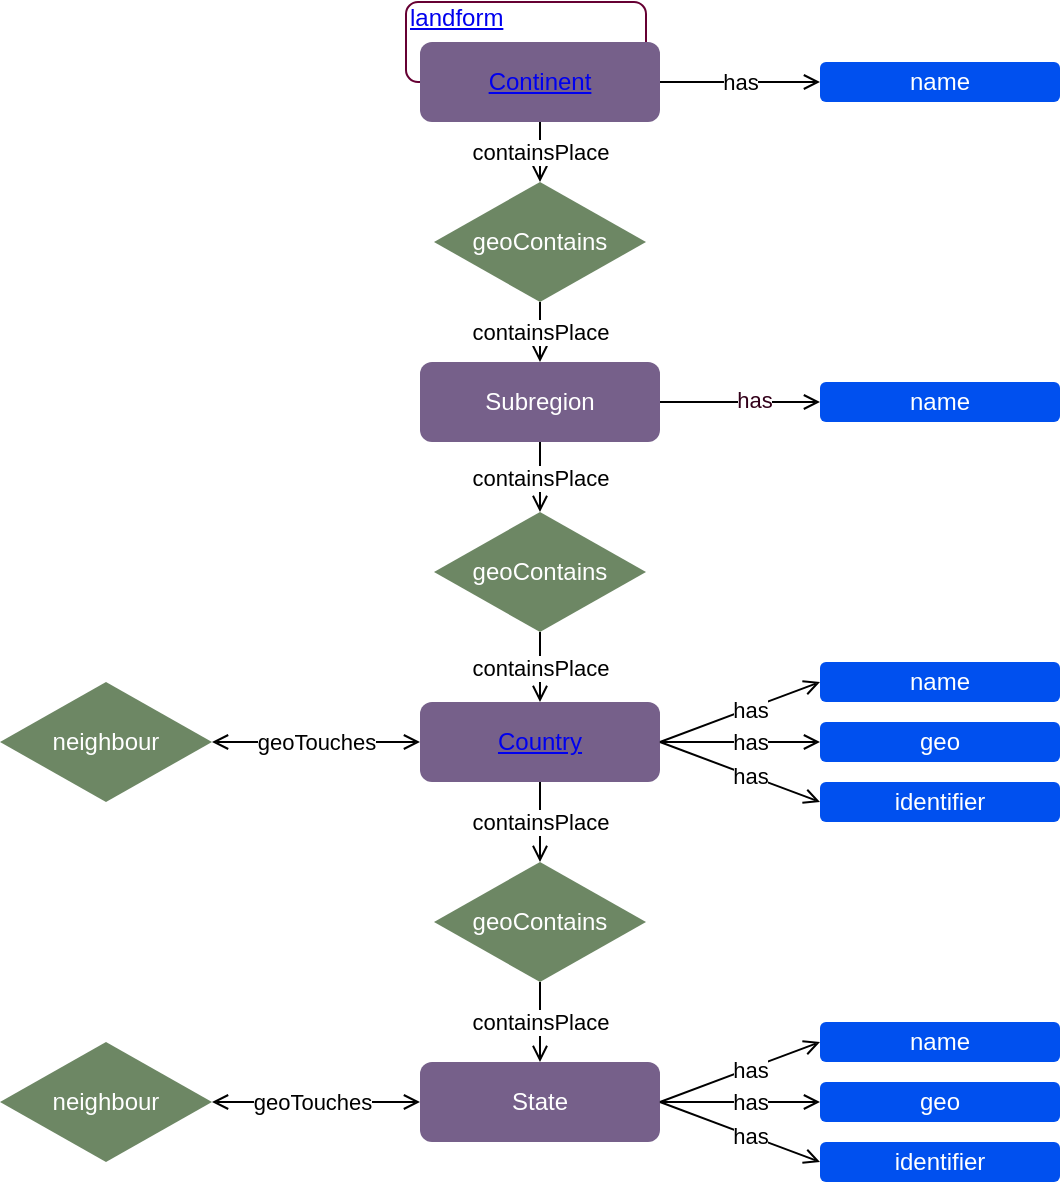 <mxfile version="13.6.5" type="github">
  <diagram id="C5RBs43oDa-KdzZeNtuy" name="Page-1">
    <mxGraphModel dx="838" dy="639" grid="1" gridSize="10" guides="1" tooltips="1" connect="1" arrows="1" fold="1" page="1" pageScale="1" pageWidth="827" pageHeight="1169" math="0" shadow="0">
      <root>
        <mxCell id="WIyWlLk6GJQsqaUBKTNV-0" />
        <mxCell id="WIyWlLk6GJQsqaUBKTNV-1" parent="WIyWlLk6GJQsqaUBKTNV-0" />
        <object label="&lt;a href=&quot;https://schema.org/Landform&quot;&gt;landform&lt;/a&gt;" graknType="abstract_entity" id="9QVk3u8Kt-TEKJko5CJN-60">
          <mxCell style="rounded=1;whiteSpace=wrap;html=1;fontSize=12;glass=0;strokeWidth=1;shadow=0;fillColor=none;strokeColor=#660033;align=left;verticalAlign=top;labelPosition=center;verticalLabelPosition=middle;fontColor=#33001A;horizontal=1;textDirection=ltr;spacingBottom=0;spacingTop=-6;" vertex="1" parent="WIyWlLk6GJQsqaUBKTNV-1">
            <mxGeometry x="313" y="20" width="120" height="40" as="geometry" />
          </mxCell>
        </object>
        <mxCell id="WIyWlLk6GJQsqaUBKTNV-3" value="Subregion" style="rounded=1;whiteSpace=wrap;html=1;fontSize=12;glass=0;strokeWidth=1;shadow=0;fillColor=#76608a;fontColor=#ffffff;strokeColor=none;" parent="WIyWlLk6GJQsqaUBKTNV-1" vertex="1">
          <mxGeometry x="320" y="200" width="120" height="40" as="geometry" />
        </mxCell>
        <mxCell id="9QVk3u8Kt-TEKJko5CJN-1" value="containsPlace" style="endArrow=none;html=1;entryX=0.5;entryY=1;entryDx=0;entryDy=0;exitX=0.5;exitY=0;exitDx=0;exitDy=0;rounded=0;startArrow=open;startFill=0;" edge="1" parent="WIyWlLk6GJQsqaUBKTNV-1" source="9QVk3u8Kt-TEKJko5CJN-56" target="WIyWlLk6GJQsqaUBKTNV-3">
          <mxGeometry width="50" height="50" relative="1" as="geometry">
            <mxPoint x="380" y="300" as="sourcePoint" />
            <mxPoint x="370" y="250" as="targetPoint" />
          </mxGeometry>
        </mxCell>
        <mxCell id="9QVk3u8Kt-TEKJko5CJN-7" value="containsPlace" style="edgeStyle=orthogonalEdgeStyle;rounded=0;orthogonalLoop=1;jettySize=auto;html=1;startArrow=none;startFill=0;endArrow=open;endFill=0;" edge="1" parent="WIyWlLk6GJQsqaUBKTNV-1" source="9QVk3u8Kt-TEKJko5CJN-2" target="9QVk3u8Kt-TEKJko5CJN-58">
          <mxGeometry relative="1" as="geometry" />
        </mxCell>
        <mxCell id="9QVk3u8Kt-TEKJko5CJN-2" value="&lt;a href=&quot;https://schema.org/Country&quot;&gt;Country&lt;/a&gt;" style="rounded=1;whiteSpace=wrap;html=1;fontSize=12;glass=0;strokeWidth=1;shadow=0;fillColor=#76608a;fontColor=#ffffff;strokeColor=none;" vertex="1" parent="WIyWlLk6GJQsqaUBKTNV-1">
          <mxGeometry x="320" y="370" width="120" height="40" as="geometry" />
        </mxCell>
        <mxCell id="9QVk3u8Kt-TEKJko5CJN-6" value="State" style="rounded=1;whiteSpace=wrap;html=1;fontSize=12;glass=0;strokeWidth=1;shadow=0;fillColor=#76608a;fontColor=#ffffff;strokeColor=none;" vertex="1" parent="WIyWlLk6GJQsqaUBKTNV-1">
          <mxGeometry x="320" y="550" width="120" height="40" as="geometry" />
        </mxCell>
        <mxCell id="9QVk3u8Kt-TEKJko5CJN-8" value="neighbour" style="rhombus;whiteSpace=wrap;html=1;fillColor=#6d8764;fontColor=#ffffff;strokeColor=none;" vertex="1" parent="WIyWlLk6GJQsqaUBKTNV-1">
          <mxGeometry x="110" y="360" width="106" height="60" as="geometry" />
        </mxCell>
        <mxCell id="9QVk3u8Kt-TEKJko5CJN-11" value="geoTouches" style="endArrow=open;html=1;entryX=1;entryY=0.5;entryDx=0;entryDy=0;rounded=0;startArrow=open;startFill=0;endFill=0;exitX=0;exitY=0.5;exitDx=0;exitDy=0;" edge="1" parent="WIyWlLk6GJQsqaUBKTNV-1" source="9QVk3u8Kt-TEKJko5CJN-2" target="9QVk3u8Kt-TEKJko5CJN-8">
          <mxGeometry width="50" height="50" relative="1" as="geometry">
            <mxPoint x="320" y="390" as="sourcePoint" />
            <mxPoint x="420" y="420" as="targetPoint" />
            <Array as="points" />
          </mxGeometry>
        </mxCell>
        <mxCell id="9QVk3u8Kt-TEKJko5CJN-14" value="name" style="rounded=1;whiteSpace=wrap;html=1;fontSize=12;glass=0;strokeWidth=1;shadow=0;fillColor=#0050ef;fontColor=#ffffff;strokeColor=none;" vertex="1" parent="WIyWlLk6GJQsqaUBKTNV-1">
          <mxGeometry x="520" y="210" width="120" height="20" as="geometry" />
        </mxCell>
        <mxCell id="9QVk3u8Kt-TEKJko5CJN-18" value="" style="endArrow=open;html=1;endFill=0;exitX=1;exitY=0.5;exitDx=0;exitDy=0;entryX=0;entryY=0.5;entryDx=0;entryDy=0;" edge="1" parent="WIyWlLk6GJQsqaUBKTNV-1" source="WIyWlLk6GJQsqaUBKTNV-3" target="9QVk3u8Kt-TEKJko5CJN-14">
          <mxGeometry width="50" height="50" relative="1" as="geometry">
            <mxPoint x="460" y="200" as="sourcePoint" />
            <mxPoint x="520" y="240" as="targetPoint" />
          </mxGeometry>
        </mxCell>
        <mxCell id="9QVk3u8Kt-TEKJko5CJN-61" value="has" style="edgeLabel;html=1;align=center;verticalAlign=middle;resizable=0;points=[];fontColor=#33001A;" vertex="1" connectable="0" parent="9QVk3u8Kt-TEKJko5CJN-18">
          <mxGeometry x="0.181" y="1" relative="1" as="geometry">
            <mxPoint as="offset" />
          </mxGeometry>
        </mxCell>
        <mxCell id="9QVk3u8Kt-TEKJko5CJN-25" value="neighbour" style="rhombus;whiteSpace=wrap;html=1;fillColor=#6d8764;fontColor=#ffffff;strokeColor=none;" vertex="1" parent="WIyWlLk6GJQsqaUBKTNV-1">
          <mxGeometry x="110" y="540" width="106" height="60" as="geometry" />
        </mxCell>
        <mxCell id="9QVk3u8Kt-TEKJko5CJN-26" value="" style="endArrow=open;html=1;entryX=1;entryY=0.5;entryDx=0;entryDy=0;rounded=0;startArrow=open;startFill=0;endFill=0;exitX=0;exitY=0.5;exitDx=0;exitDy=0;" edge="1" parent="WIyWlLk6GJQsqaUBKTNV-1" target="9QVk3u8Kt-TEKJko5CJN-25" source="9QVk3u8Kt-TEKJko5CJN-6">
          <mxGeometry width="50" height="50" relative="1" as="geometry">
            <mxPoint x="320" y="570" as="sourcePoint" />
            <mxPoint x="420" y="600" as="targetPoint" />
            <Array as="points" />
          </mxGeometry>
        </mxCell>
        <mxCell id="9QVk3u8Kt-TEKJko5CJN-27" value="geoTouches" style="edgeLabel;html=1;align=center;verticalAlign=middle;resizable=0;points=[];" vertex="1" connectable="0" parent="9QVk3u8Kt-TEKJko5CJN-26">
          <mxGeometry x="-0.242" y="1" relative="1" as="geometry">
            <mxPoint x="-14.29" y="-1" as="offset" />
          </mxGeometry>
        </mxCell>
        <mxCell id="9QVk3u8Kt-TEKJko5CJN-28" value="name" style="rounded=1;whiteSpace=wrap;html=1;fontSize=12;glass=0;strokeWidth=1;shadow=0;fillColor=#0050ef;fontColor=#ffffff;strokeColor=none;" vertex="1" parent="WIyWlLk6GJQsqaUBKTNV-1">
          <mxGeometry x="520" y="350" width="120" height="20" as="geometry" />
        </mxCell>
        <mxCell id="9QVk3u8Kt-TEKJko5CJN-29" value="geo" style="rounded=1;whiteSpace=wrap;html=1;fontSize=12;glass=0;strokeWidth=1;shadow=0;fillColor=#0050ef;fontColor=#ffffff;strokeColor=none;" vertex="1" parent="WIyWlLk6GJQsqaUBKTNV-1">
          <mxGeometry x="520" y="380" width="120" height="20" as="geometry" />
        </mxCell>
        <mxCell id="9QVk3u8Kt-TEKJko5CJN-30" value="identifier" style="rounded=1;whiteSpace=wrap;html=1;fontSize=12;glass=0;strokeWidth=1;shadow=0;fillColor=#0050ef;fontColor=#ffffff;strokeColor=none;" vertex="1" parent="WIyWlLk6GJQsqaUBKTNV-1">
          <mxGeometry x="520" y="410" width="120" height="20" as="geometry" />
        </mxCell>
        <mxCell id="9QVk3u8Kt-TEKJko5CJN-31" value="" style="endArrow=open;html=1;exitX=1;exitY=0.5;exitDx=0;exitDy=0;endFill=0;" edge="1" parent="WIyWlLk6GJQsqaUBKTNV-1" source="9QVk3u8Kt-TEKJko5CJN-2">
          <mxGeometry width="50" height="50" relative="1" as="geometry">
            <mxPoint x="450" y="300" as="sourcePoint" />
            <mxPoint x="520" y="360" as="targetPoint" />
          </mxGeometry>
        </mxCell>
        <mxCell id="9QVk3u8Kt-TEKJko5CJN-32" value="has" style="edgeLabel;html=1;align=center;verticalAlign=middle;resizable=0;points=[];" vertex="1" connectable="0" parent="9QVk3u8Kt-TEKJko5CJN-31">
          <mxGeometry x="0.113" relative="1" as="geometry">
            <mxPoint as="offset" />
          </mxGeometry>
        </mxCell>
        <mxCell id="9QVk3u8Kt-TEKJko5CJN-33" value="" style="endArrow=open;html=1;exitX=1;exitY=0.5;exitDx=0;exitDy=0;entryX=0;entryY=0.5;entryDx=0;entryDy=0;endFill=0;" edge="1" parent="WIyWlLk6GJQsqaUBKTNV-1" source="9QVk3u8Kt-TEKJko5CJN-2" target="9QVk3u8Kt-TEKJko5CJN-29">
          <mxGeometry width="50" height="50" relative="1" as="geometry">
            <mxPoint x="450" y="400" as="sourcePoint" />
            <mxPoint x="530" y="370" as="targetPoint" />
          </mxGeometry>
        </mxCell>
        <mxCell id="9QVk3u8Kt-TEKJko5CJN-34" value="has" style="edgeLabel;html=1;align=center;verticalAlign=middle;resizable=0;points=[];" vertex="1" connectable="0" parent="9QVk3u8Kt-TEKJko5CJN-33">
          <mxGeometry x="0.113" relative="1" as="geometry">
            <mxPoint as="offset" />
          </mxGeometry>
        </mxCell>
        <mxCell id="9QVk3u8Kt-TEKJko5CJN-35" value="" style="endArrow=open;html=1;entryX=0;entryY=0.5;entryDx=0;entryDy=0;endFill=0;" edge="1" parent="WIyWlLk6GJQsqaUBKTNV-1" target="9QVk3u8Kt-TEKJko5CJN-30">
          <mxGeometry width="50" height="50" relative="1" as="geometry">
            <mxPoint x="440" y="390" as="sourcePoint" />
            <mxPoint x="530" y="400" as="targetPoint" />
          </mxGeometry>
        </mxCell>
        <mxCell id="9QVk3u8Kt-TEKJko5CJN-36" value="has" style="edgeLabel;html=1;align=center;verticalAlign=middle;resizable=0;points=[];" vertex="1" connectable="0" parent="9QVk3u8Kt-TEKJko5CJN-35">
          <mxGeometry x="0.113" relative="1" as="geometry">
            <mxPoint as="offset" />
          </mxGeometry>
        </mxCell>
        <object label="&lt;a href=&quot;schema.org/Continent&quot;&gt;Continent&lt;/a&gt;" graknType="entity" id="9QVk3u8Kt-TEKJko5CJN-37">
          <mxCell style="rounded=1;whiteSpace=wrap;html=1;fontSize=12;glass=0;strokeWidth=1;shadow=0;fillColor=#76608a;fontColor=#ffffff;strokeColor=none;" vertex="1" parent="WIyWlLk6GJQsqaUBKTNV-1">
            <mxGeometry x="320" y="40" width="120" height="40" as="geometry" />
          </mxCell>
        </object>
        <mxCell id="9QVk3u8Kt-TEKJko5CJN-38" value="name" style="rounded=1;whiteSpace=wrap;html=1;fontSize=12;glass=0;strokeWidth=1;shadow=0;fillColor=#0050ef;fontColor=#ffffff;strokeColor=none;" vertex="1" parent="WIyWlLk6GJQsqaUBKTNV-1">
          <mxGeometry x="520" y="50" width="120" height="20" as="geometry" />
        </mxCell>
        <mxCell id="9QVk3u8Kt-TEKJko5CJN-40" value="has" style="endArrow=open;html=1;exitX=1;exitY=0.5;exitDx=0;exitDy=0;endFill=0;entryX=0;entryY=0.5;entryDx=0;entryDy=0;" edge="1" parent="WIyWlLk6GJQsqaUBKTNV-1" source="9QVk3u8Kt-TEKJko5CJN-37" target="9QVk3u8Kt-TEKJko5CJN-38">
          <mxGeometry width="50" height="50" relative="1" as="geometry">
            <mxPoint x="290" y="290" as="sourcePoint" />
            <mxPoint x="520" y="80" as="targetPoint" />
          </mxGeometry>
        </mxCell>
        <object label="containsPlace" graknType="relation" id="9QVk3u8Kt-TEKJko5CJN-44">
          <mxCell style="endArrow=none;html=1;entryX=0.5;entryY=1;entryDx=0;entryDy=0;exitX=0.5;exitY=0;exitDx=0;exitDy=0;rounded=0;startArrow=open;startFill=0;" edge="1" parent="WIyWlLk6GJQsqaUBKTNV-1" source="9QVk3u8Kt-TEKJko5CJN-54" target="9QVk3u8Kt-TEKJko5CJN-37">
            <mxGeometry width="50" height="50" relative="1" as="geometry">
              <mxPoint x="390" y="325" as="sourcePoint" />
              <mxPoint x="390" y="265" as="targetPoint" />
            </mxGeometry>
          </mxCell>
        </object>
        <mxCell id="9QVk3u8Kt-TEKJko5CJN-45" value="name" style="rounded=1;whiteSpace=wrap;html=1;fontSize=12;glass=0;strokeWidth=1;shadow=0;fillColor=#0050ef;fontColor=#ffffff;strokeColor=none;" vertex="1" parent="WIyWlLk6GJQsqaUBKTNV-1">
          <mxGeometry x="520" y="530" width="120" height="20" as="geometry" />
        </mxCell>
        <mxCell id="9QVk3u8Kt-TEKJko5CJN-46" value="geo" style="rounded=1;whiteSpace=wrap;html=1;fontSize=12;glass=0;strokeWidth=1;shadow=0;fillColor=#0050ef;fontColor=#ffffff;strokeColor=none;" vertex="1" parent="WIyWlLk6GJQsqaUBKTNV-1">
          <mxGeometry x="520" y="560" width="120" height="20" as="geometry" />
        </mxCell>
        <mxCell id="9QVk3u8Kt-TEKJko5CJN-47" value="identifier" style="rounded=1;whiteSpace=wrap;html=1;fontSize=12;glass=0;strokeWidth=1;shadow=0;fillColor=#0050ef;fontColor=#ffffff;strokeColor=none;" vertex="1" parent="WIyWlLk6GJQsqaUBKTNV-1">
          <mxGeometry x="520" y="590" width="120" height="20" as="geometry" />
        </mxCell>
        <mxCell id="9QVk3u8Kt-TEKJko5CJN-48" value="" style="endArrow=open;html=1;exitX=1;exitY=0.5;exitDx=0;exitDy=0;entryX=0;entryY=0.5;entryDx=0;entryDy=0;endFill=0;" edge="1" parent="WIyWlLk6GJQsqaUBKTNV-1" target="9QVk3u8Kt-TEKJko5CJN-45">
          <mxGeometry width="50" height="50" relative="1" as="geometry">
            <mxPoint x="440" y="570" as="sourcePoint" />
            <mxPoint x="530" y="495" as="targetPoint" />
          </mxGeometry>
        </mxCell>
        <mxCell id="9QVk3u8Kt-TEKJko5CJN-49" value="has" style="edgeLabel;html=1;align=center;verticalAlign=middle;resizable=0;points=[];" vertex="1" connectable="0" parent="9QVk3u8Kt-TEKJko5CJN-48">
          <mxGeometry x="0.113" relative="1" as="geometry">
            <mxPoint as="offset" />
          </mxGeometry>
        </mxCell>
        <mxCell id="9QVk3u8Kt-TEKJko5CJN-50" value="" style="endArrow=open;html=1;exitX=1;exitY=0.5;exitDx=0;exitDy=0;entryX=0;entryY=0.5;entryDx=0;entryDy=0;endFill=0;" edge="1" parent="WIyWlLk6GJQsqaUBKTNV-1" target="9QVk3u8Kt-TEKJko5CJN-46">
          <mxGeometry width="50" height="50" relative="1" as="geometry">
            <mxPoint x="440" y="570" as="sourcePoint" />
            <mxPoint x="530" y="550" as="targetPoint" />
          </mxGeometry>
        </mxCell>
        <mxCell id="9QVk3u8Kt-TEKJko5CJN-51" value="has" style="edgeLabel;html=1;align=center;verticalAlign=middle;resizable=0;points=[];" vertex="1" connectable="0" parent="9QVk3u8Kt-TEKJko5CJN-50">
          <mxGeometry x="0.113" relative="1" as="geometry">
            <mxPoint as="offset" />
          </mxGeometry>
        </mxCell>
        <mxCell id="9QVk3u8Kt-TEKJko5CJN-52" value="" style="endArrow=open;html=1;entryX=0;entryY=0.5;entryDx=0;entryDy=0;endFill=0;" edge="1" parent="WIyWlLk6GJQsqaUBKTNV-1" target="9QVk3u8Kt-TEKJko5CJN-47">
          <mxGeometry width="50" height="50" relative="1" as="geometry">
            <mxPoint x="440" y="570" as="sourcePoint" />
            <mxPoint x="530" y="580" as="targetPoint" />
          </mxGeometry>
        </mxCell>
        <mxCell id="9QVk3u8Kt-TEKJko5CJN-53" value="has" style="edgeLabel;html=1;align=center;verticalAlign=middle;resizable=0;points=[];" vertex="1" connectable="0" parent="9QVk3u8Kt-TEKJko5CJN-52">
          <mxGeometry x="0.113" relative="1" as="geometry">
            <mxPoint as="offset" />
          </mxGeometry>
        </mxCell>
        <mxCell id="9QVk3u8Kt-TEKJko5CJN-54" value="geoContains" style="rhombus;whiteSpace=wrap;html=1;fillColor=#6d8764;fontColor=#ffffff;strokeColor=none;" vertex="1" parent="WIyWlLk6GJQsqaUBKTNV-1">
          <mxGeometry x="327" y="110" width="106" height="60" as="geometry" />
        </mxCell>
        <mxCell id="9QVk3u8Kt-TEKJko5CJN-55" value="containsPlace" style="endArrow=none;html=1;entryX=0.5;entryY=1;entryDx=0;entryDy=0;rounded=0;startArrow=open;startFill=0;exitX=0.5;exitY=0;exitDx=0;exitDy=0;" edge="1" parent="WIyWlLk6GJQsqaUBKTNV-1" source="WIyWlLk6GJQsqaUBKTNV-3" target="9QVk3u8Kt-TEKJko5CJN-54">
          <mxGeometry width="50" height="50" relative="1" as="geometry">
            <mxPoint x="380" y="200" as="sourcePoint" />
            <mxPoint x="380" y="80" as="targetPoint" />
          </mxGeometry>
        </mxCell>
        <mxCell id="9QVk3u8Kt-TEKJko5CJN-56" value="geoContains" style="rhombus;whiteSpace=wrap;html=1;fillColor=#6d8764;fontColor=#ffffff;strokeColor=none;" vertex="1" parent="WIyWlLk6GJQsqaUBKTNV-1">
          <mxGeometry x="327" y="275" width="106" height="60" as="geometry" />
        </mxCell>
        <mxCell id="9QVk3u8Kt-TEKJko5CJN-57" value="containsPlace" style="endArrow=none;html=1;rounded=0;startArrow=open;startFill=0;exitX=0.5;exitY=0;exitDx=0;exitDy=0;entryX=0.5;entryY=1;entryDx=0;entryDy=0;" edge="1" parent="WIyWlLk6GJQsqaUBKTNV-1" source="9QVk3u8Kt-TEKJko5CJN-2" target="9QVk3u8Kt-TEKJko5CJN-56">
          <mxGeometry width="50" height="50" relative="1" as="geometry">
            <mxPoint x="390" y="285" as="sourcePoint" />
            <mxPoint x="390" y="250" as="targetPoint" />
          </mxGeometry>
        </mxCell>
        <mxCell id="9QVk3u8Kt-TEKJko5CJN-58" value="geoContains" style="rhombus;whiteSpace=wrap;html=1;fillColor=#6d8764;fontColor=#ffffff;strokeColor=none;" vertex="1" parent="WIyWlLk6GJQsqaUBKTNV-1">
          <mxGeometry x="327" y="450" width="106" height="60" as="geometry" />
        </mxCell>
        <mxCell id="9QVk3u8Kt-TEKJko5CJN-59" value="containsPlace" style="edgeStyle=orthogonalEdgeStyle;rounded=0;orthogonalLoop=1;jettySize=auto;html=1;startArrow=none;startFill=0;endArrow=open;endFill=0;entryX=0.5;entryY=0;entryDx=0;entryDy=0;exitX=0.5;exitY=1;exitDx=0;exitDy=0;" edge="1" parent="WIyWlLk6GJQsqaUBKTNV-1" source="9QVk3u8Kt-TEKJko5CJN-58" target="9QVk3u8Kt-TEKJko5CJN-6">
          <mxGeometry relative="1" as="geometry">
            <mxPoint x="390" y="420" as="sourcePoint" />
            <mxPoint x="390" y="460" as="targetPoint" />
          </mxGeometry>
        </mxCell>
      </root>
    </mxGraphModel>
  </diagram>
</mxfile>
